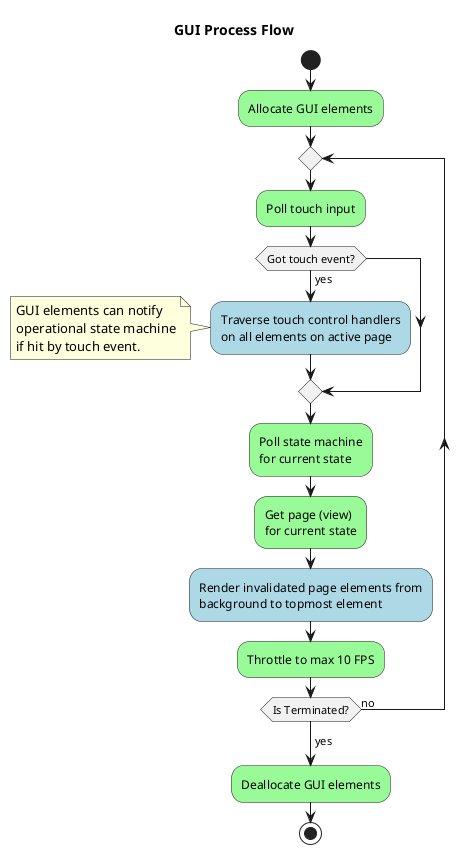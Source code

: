 @startuml

title GUI Process Flow

'object "Operational state machine" as sm

start
#palegreen:Allocate GUI elements;
repeat
    #palegreen:Poll touch input;
    if (Got touch event?) then (yes)
        #lightblue:Traverse touch control handlers\non all elements on active page;
        note left: GUI elements can notify\noperational state machine\nif hit by touch event.
    endif
    #palegreen:Poll state machine\nfor current state;
    #palegreen:Get page (view)\nfor current state;
    #lightblue:Render invalidated page elements from\nbackground to topmost element;
    #palegreen:Throttle to max 10 FPS; 
repeat while (Is Terminated?) is (no)
->yes;
#palegreen:Deallocate GUI elements;
stop

@enduml

